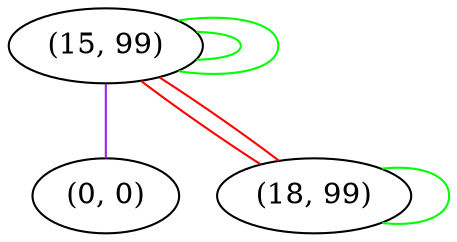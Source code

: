 graph "" {
"(15, 99)";
"(0, 0)";
"(18, 99)";
"(15, 99)" -- "(15, 99)"  [color=green, key=0, weight=2];
"(15, 99)" -- "(15, 99)"  [color=green, key=1, weight=2];
"(15, 99)" -- "(0, 0)"  [color=purple, key=0, weight=4];
"(15, 99)" -- "(18, 99)"  [color=red, key=0, weight=1];
"(15, 99)" -- "(18, 99)"  [color=red, key=1, weight=1];
"(18, 99)" -- "(18, 99)"  [color=green, key=0, weight=2];
}
